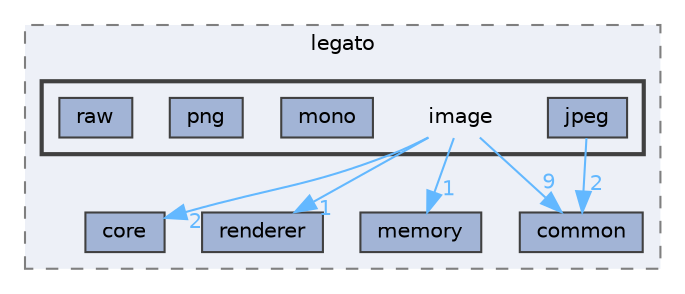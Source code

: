 digraph "C:/microchip/harmony3/gfx/middleware/legato/library/src/gfx/legato/image"
{
 // INTERACTIVE_SVG=YES
 // LATEX_PDF_SIZE
  bgcolor="transparent";
  edge [fontname=Helvetica,fontsize=10,labelfontname=Helvetica,labelfontsize=10];
  node [fontname=Helvetica,fontsize=10,shape=box,height=0.2,width=0.4];
  compound=true
  subgraph clusterdir_df0e2b4cdb64d3722aa48eb6b18a67e5 {
    graph [ bgcolor="#edf0f7", pencolor="grey50", label="legato", fontname=Helvetica,fontsize=10 style="filled,dashed", URL="dir_df0e2b4cdb64d3722aa48eb6b18a67e5.html",tooltip=""]
  dir_18f2fdeeef31186486f6c44486de345c [label="renderer", fillcolor="#a2b4d6", color="grey25", style="filled", URL="dir_18f2fdeeef31186486f6c44486de345c.html",tooltip=""];
  dir_6ea5fdd06250e5b2bba6c64e330e75e8 [label="core", fillcolor="#a2b4d6", color="grey25", style="filled", URL="dir_6ea5fdd06250e5b2bba6c64e330e75e8.html",tooltip=""];
  dir_b3f224f181338695a4734ca3080f2eb5 [label="common", fillcolor="#a2b4d6", color="grey25", style="filled", URL="dir_b3f224f181338695a4734ca3080f2eb5.html",tooltip=""];
  dir_eef5553a5c7369df9ec111a9376be40e [label="memory", fillcolor="#a2b4d6", color="grey25", style="filled", URL="dir_eef5553a5c7369df9ec111a9376be40e.html",tooltip=""];
  subgraph clusterdir_c43e76bd24ab4aaf6fcd839448542a16 {
    graph [ bgcolor="#edf0f7", pencolor="grey25", label="", fontname=Helvetica,fontsize=10 style="filled,bold", URL="dir_c43e76bd24ab4aaf6fcd839448542a16.html",tooltip=""]
    dir_c43e76bd24ab4aaf6fcd839448542a16 [shape=plaintext, label="image"];
  dir_c9a42a9715a885ff66c69ce9c986435c [label="jpeg", fillcolor="#a2b4d6", color="grey25", style="filled", URL="dir_c9a42a9715a885ff66c69ce9c986435c.html",tooltip=""];
  dir_1be59c97ac4e545d510465528538c6f8 [label="mono", fillcolor="#a2b4d6", color="grey25", style="filled", URL="dir_1be59c97ac4e545d510465528538c6f8.html",tooltip=""];
  dir_dfb43b5d31052019ff658d2daee66a47 [label="png", fillcolor="#a2b4d6", color="grey25", style="filled", URL="dir_dfb43b5d31052019ff658d2daee66a47.html",tooltip=""];
  dir_cdfca36a52d63bc52e97c81001b967ec [label="raw", fillcolor="#a2b4d6", color="grey25", style="filled", URL="dir_cdfca36a52d63bc52e97c81001b967ec.html",tooltip=""];
  }
  }
  dir_c43e76bd24ab4aaf6fcd839448542a16->dir_18f2fdeeef31186486f6c44486de345c [headlabel="1", labeldistance=1.5 headhref="dir_000045_000091.html" color="steelblue1" fontcolor="steelblue1"];
  dir_c43e76bd24ab4aaf6fcd839448542a16->dir_6ea5fdd06250e5b2bba6c64e330e75e8 [headlabel="2", labeldistance=1.5 headhref="dir_000045_000030.html" color="steelblue1" fontcolor="steelblue1"];
  dir_c43e76bd24ab4aaf6fcd839448542a16->dir_b3f224f181338695a4734ca3080f2eb5 [headlabel="9", labeldistance=1.5 headhref="dir_000045_000011.html" color="steelblue1" fontcolor="steelblue1"];
  dir_c43e76bd24ab4aaf6fcd839448542a16->dir_eef5553a5c7369df9ec111a9376be40e [headlabel="1", labeldistance=1.5 headhref="dir_000045_000073.html" color="steelblue1" fontcolor="steelblue1"];
  dir_c9a42a9715a885ff66c69ce9c986435c->dir_b3f224f181338695a4734ca3080f2eb5 [headlabel="2", labeldistance=1.5 headhref="dir_000051_000011.html" color="steelblue1" fontcolor="steelblue1"];
}
